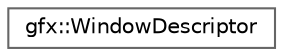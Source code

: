 digraph "Graphical Class Hierarchy"
{
 // LATEX_PDF_SIZE
  bgcolor="transparent";
  edge [fontname=Helvetica,fontsize=10,labelfontname=Helvetica,labelfontsize=10];
  node [fontname=Helvetica,fontsize=10,shape=box,height=0.2,width=0.4];
  rankdir="LR";
  Node0 [id="Node000000",label="gfx::WindowDescriptor",height=0.2,width=0.4,color="grey40", fillcolor="white", style="filled",URL="$structgfx_1_1_window_descriptor.html",tooltip="Descriptor structure for window configuration."];
}
